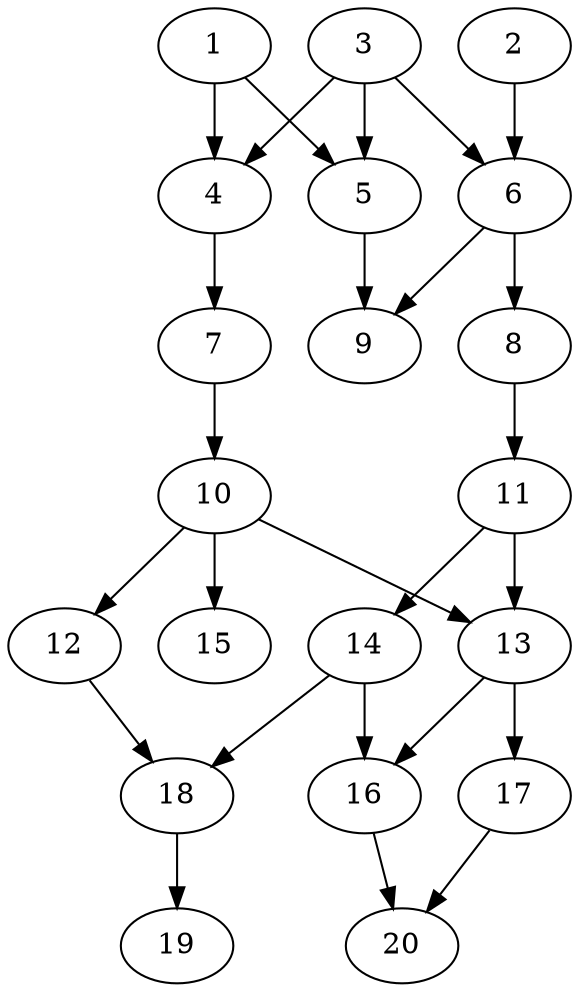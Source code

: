 // DAG automatically generated by daggen at Tue Jul 23 14:22:50 2019
// ./daggen --dot -n 20 --ccr 0.4 --fat 0.5 --regular 0.5 --density 0.6 --mindata 5242880 --maxdata 52428800 
digraph G {
  1 [size="62607360", alpha="0.10", expect_size="25042944"] 
  1 -> 4 [size ="25042944"]
  1 -> 5 [size ="25042944"]
  2 [size="32839680", alpha="0.12", expect_size="13135872"] 
  2 -> 6 [size ="13135872"]
  3 [size="104350720", alpha="0.15", expect_size="41740288"] 
  3 -> 4 [size ="41740288"]
  3 -> 5 [size ="41740288"]
  3 -> 6 [size ="41740288"]
  4 [size="111464960", alpha="0.04", expect_size="44585984"] 
  4 -> 7 [size ="44585984"]
  5 [size="128250880", alpha="0.09", expect_size="51300352"] 
  5 -> 9 [size ="51300352"]
  6 [size="64883200", alpha="0.11", expect_size="25953280"] 
  6 -> 8 [size ="25953280"]
  6 -> 9 [size ="25953280"]
  7 [size="78717440", alpha="0.13", expect_size="31486976"] 
  7 -> 10 [size ="31486976"]
  8 [size="50316800", alpha="0.15", expect_size="20126720"] 
  8 -> 11 [size ="20126720"]
  9 [size="93629440", alpha="0.04", expect_size="37451776"] 
  10 [size="110999040", alpha="0.11", expect_size="44399616"] 
  10 -> 12 [size ="44399616"]
  10 -> 13 [size ="44399616"]
  10 -> 15 [size ="44399616"]
  11 [size="17425920", alpha="0.15", expect_size="6970368"] 
  11 -> 13 [size ="6970368"]
  11 -> 14 [size ="6970368"]
  12 [size="76925440", alpha="0.15", expect_size="30770176"] 
  12 -> 18 [size ="30770176"]
  13 [size="32145920", alpha="0.05", expect_size="12858368"] 
  13 -> 16 [size ="12858368"]
  13 -> 17 [size ="12858368"]
  14 [size="121743360", alpha="0.17", expect_size="48697344"] 
  14 -> 16 [size ="48697344"]
  14 -> 18 [size ="48697344"]
  15 [size="27043840", alpha="0.12", expect_size="10817536"] 
  16 [size="81656320", alpha="0.10", expect_size="32662528"] 
  16 -> 20 [size ="32662528"]
  17 [size="31400960", alpha="0.05", expect_size="12560384"] 
  17 -> 20 [size ="12560384"]
  18 [size="107537920", alpha="0.04", expect_size="43015168"] 
  18 -> 19 [size ="43015168"]
  19 [size="75791360", alpha="0.08", expect_size="30316544"] 
  20 [size="96852480", alpha="0.05", expect_size="38740992"] 
}

